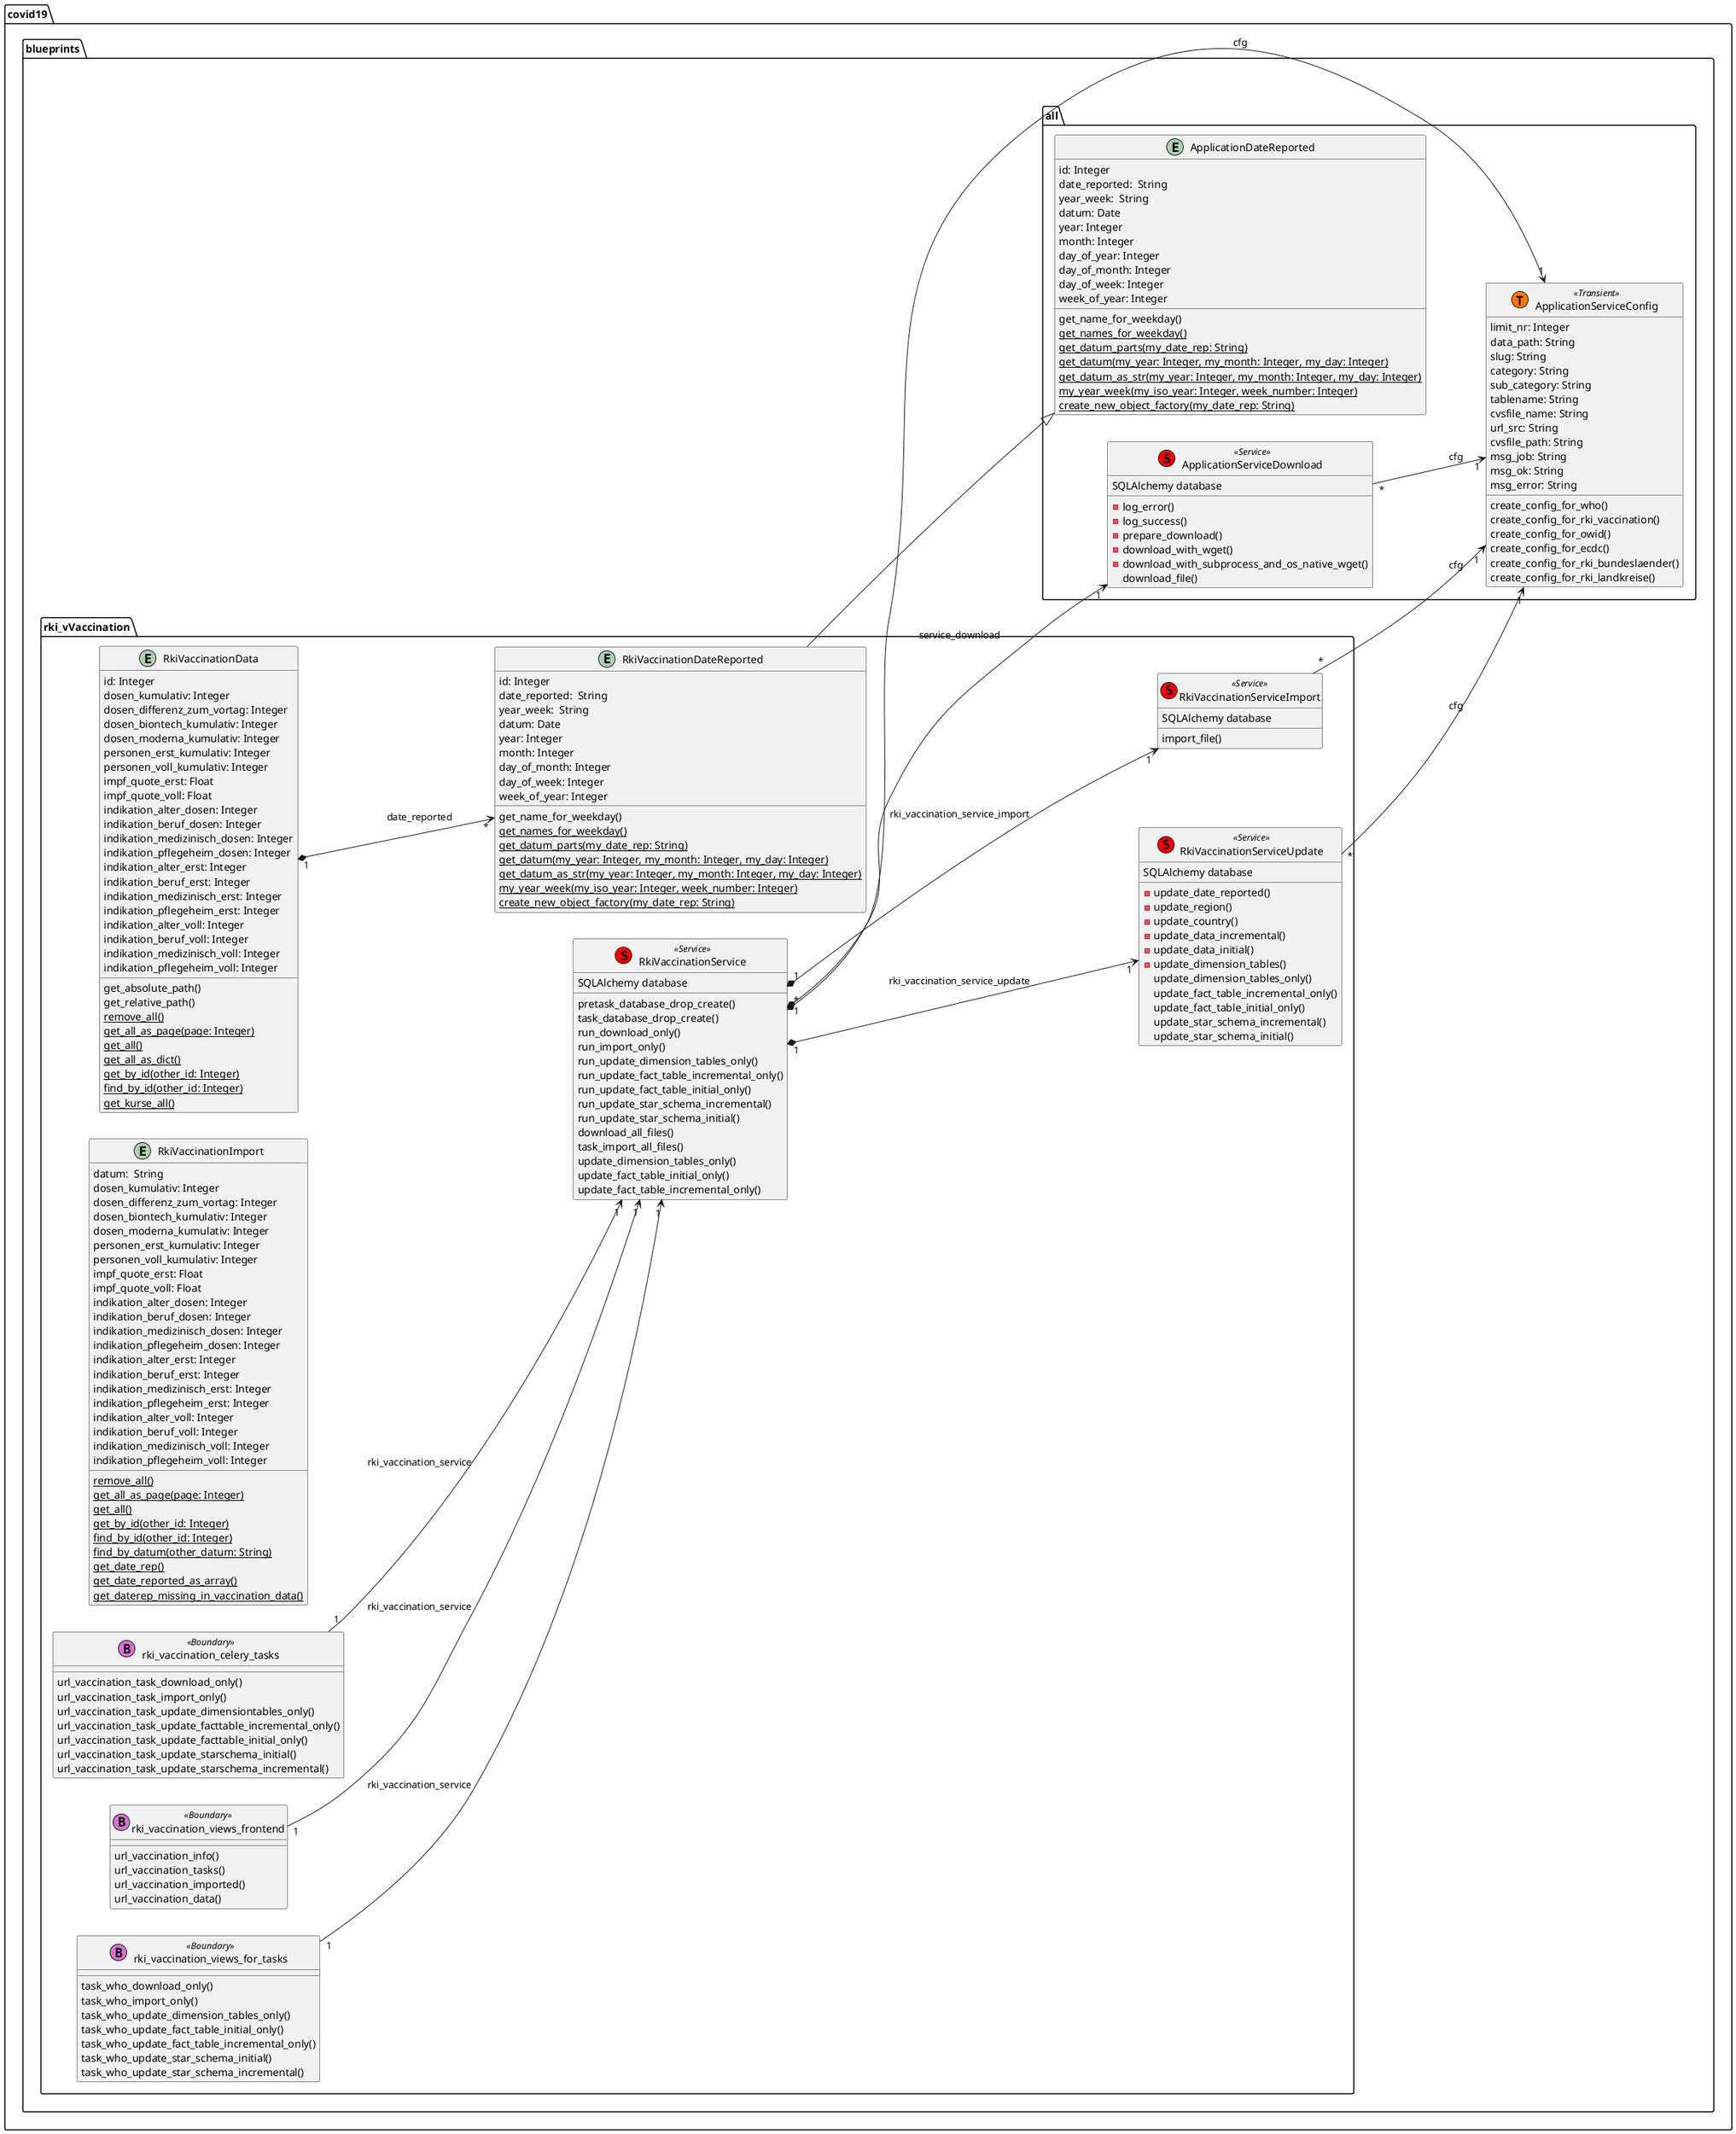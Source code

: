 @startuml
left to right direction

package covid19.blueprints.all {

	entity ApplicationDateReported {
	    id: Integer
		date_reported:  String
	    year_week:  String
	    datum: Date
	    year: Integer
	    month: Integer
		day_of_year: Integer
	    day_of_month: Integer
	    day_of_week: Integer
	    week_of_year: Integer
		get_name_for_weekday()
		{classifier} get_names_for_weekday()
		{classifier} get_datum_parts(my_date_rep: String)
		{classifier} get_datum(my_year: Integer, my_month: Integer, my_day: Integer)
		{classifier} get_datum_as_str(my_year: Integer, my_month: Integer, my_day: Integer)
		{classifier} my_year_week(my_iso_year: Integer, week_number: Integer)
		{classifier} create_new_object_factory(my_date_rep: String)
	}
	class ApplicationServiceDownload << (S,red) Service >> {
		-log_error()
		-log_success()
		-prepare_download()
		-download_with_wget()
		-download_with_subprocess_and_os_native_wget()
		download_file()
	}
	class ApplicationServiceConfig << (T,#FF7700) Transient >> {
		limit_nr: Integer
	    data_path: String
	    slug: String
	    category: String
	    sub_category: String
	    tablename: String
	    cvsfile_name: String
	    url_src: String
	    cvsfile_path: String
	    msg_job: String
	    msg_ok: String
	    msg_error: String
		create_config_for_who()
		create_config_for_rki_vaccination()
		create_config_for_owid()
		create_config_for_ecdc()
		create_config_for_rki_bundeslaender()
		create_config_for_rki_landkreise()
	}
}
package covid19.blueprints.rki_vVaccination {
	entity RkiVaccinationDateReported {
	    id: Integer
		date_reported:  String
	    year_week:  String
	    datum: Date
	    year: Integer
	    month: Integer
	    day_of_month: Integer
	    day_of_week: Integer
	    week_of_year: Integer
		get_name_for_weekday()
		{classifier} get_names_for_weekday()
		{classifier} get_datum_parts(my_date_rep: String)
		{classifier} get_datum(my_year: Integer, my_month: Integer, my_day: Integer)
		{classifier} get_datum_as_str(my_year: Integer, my_month: Integer, my_day: Integer)
		{classifier} my_year_week(my_iso_year: Integer, week_number: Integer)
		{classifier} create_new_object_factory(my_date_rep: String)
	}
	entity RkiVaccinationData {
	    id: Integer
	    dosen_kumulativ: Integer
	    dosen_differenz_zum_vortag: Integer
	    dosen_biontech_kumulativ: Integer
	    dosen_moderna_kumulativ: Integer
	    personen_erst_kumulativ: Integer
	    personen_voll_kumulativ: Integer
	    impf_quote_erst: Float
	    impf_quote_voll: Float
	    indikation_alter_dosen: Integer
	    indikation_beruf_dosen: Integer
	    indikation_medizinisch_dosen: Integer
	    indikation_pflegeheim_dosen: Integer
	    indikation_alter_erst: Integer
	    indikation_beruf_erst: Integer
	    indikation_medizinisch_erst: Integer
	    indikation_pflegeheim_erst: Integer
	    indikation_alter_voll: Integer
	    indikation_beruf_voll: Integer
	    indikation_medizinisch_voll: Integer
	    indikation_pflegeheim_voll: Integer
	    get_absolute_path()
	    get_relative_path()
	    {classifier} remove_all()
	    {classifier} get_all_as_page(page: Integer)
	    {classifier} get_all()
	    {classifier} get_all_as_dict()
	    {classifier} get_by_id(other_id: Integer)
	    {classifier} find_by_id(other_id: Integer)
	    {classifier} get_kurse_all()
	}
	entity RkiVaccinationImport {
	    datum:  String
	    dosen_kumulativ: Integer
	    dosen_differenz_zum_vortag: Integer
	    dosen_biontech_kumulativ: Integer
	    dosen_moderna_kumulativ: Integer
	    personen_erst_kumulativ: Integer
	    personen_voll_kumulativ: Integer
	    impf_quote_erst: Float
	    impf_quote_voll: Float
	    indikation_alter_dosen: Integer
	    indikation_beruf_dosen: Integer
	    indikation_medizinisch_dosen: Integer
	    indikation_pflegeheim_dosen: Integer
	    indikation_alter_erst: Integer
	    indikation_beruf_erst: Integer
	    indikation_medizinisch_erst: Integer
	    indikation_pflegeheim_erst: Integer
	    indikation_alter_voll: Integer
	    indikation_beruf_voll: Integer
	    indikation_medizinisch_voll: Integer
	    indikation_pflegeheim_voll: Integer

	    {classifier} remove_all()
	    {classifier} get_all_as_page(page: Integer)
	    {classifier} get_all()
	    {classifier} get_by_id(other_id: Integer)
	    {classifier} find_by_id(other_id: Integer)
	    {classifier} find_by_datum(other_datum: String)
	    {classifier} get_date_rep()
	    {classifier} get_date_reported_as_array()
	    {classifier} get_daterep_missing_in_vaccination_data()
	}
	class RkiVaccinationService << (S,red) Service >> {
	    pretask_database_drop_create()
	    task_database_drop_create()
	    run_download_only()
	    run_import_only()
	    run_update_dimension_tables_only()
	    run_update_fact_table_incremental_only()
	    run_update_fact_table_initial_only()
	    run_update_star_schema_incremental()
	    run_update_star_schema_initial()
	    download_all_files()
	    task_import_all_files()
	    update_dimension_tables_only()
	    update_fact_table_initial_only()
	    update_fact_table_incremental_only()
	}
	class RkiVaccinationServiceImport << (S,red) Service >> {
	    import_file()
	}
	class RkiVaccinationServiceUpdate << (S,red) Service >> {
	    -update_date_reported()
	    -update_region()
	    -update_country()
	    -update_data_incremental()
	    -update_data_initial()
	    -update_dimension_tables()
	    update_dimension_tables_only()
	    update_fact_table_incremental_only()
	    update_fact_table_initial_only()
	    update_star_schema_incremental()
	    update_star_schema_initial()
	}
	class rki_vaccination_views_frontend << (B,orchid) Boundary >> {
		url_vaccination_info()
		url_vaccination_tasks()
		url_vaccination_imported()
		url_vaccination_data()
	}
	class rki_vaccination_views_for_tasks << (B,orchid) Boundary >> {
		task_who_download_only()
		task_who_import_only()
		task_who_update_dimension_tables_only()
		task_who_update_fact_table_initial_only()
		task_who_update_fact_table_incremental_only()
		task_who_update_star_schema_initial()
		task_who_update_star_schema_incremental()
	}
	class rki_vaccination_celery_tasks << (B,orchid) Boundary >> {
		url_vaccination_task_download_only()
		url_vaccination_task_import_only()
		url_vaccination_task_update_dimensiontables_only()
		url_vaccination_task_update_facttable_incremental_only()
		url_vaccination_task_update_facttable_initial_only()
		url_vaccination_task_update_starschema_initial()
		url_vaccination_task_update_starschema_incremental()
	}
}
RkiVaccinationServiceImport : SQLAlchemy database
RkiVaccinationServiceUpdate : SQLAlchemy database
RkiVaccinationService : SQLAlchemy database
ApplicationServiceDownload : SQLAlchemy database
ApplicationDateReported <|-- RkiVaccinationDateReported
RkiVaccinationData "1" *--> "*" RkiVaccinationDateReported : date_reported
RkiVaccinationService "*" *--> "1"  ApplicationServiceConfig : cfg
RkiVaccinationServiceImport "*" --> "1"  ApplicationServiceConfig : cfg
RkiVaccinationServiceUpdate "*" --> "1"  ApplicationServiceConfig : cfg
ApplicationServiceDownload "*" --> "1"  ApplicationServiceConfig : cfg
RkiVaccinationService "1" *--> "1" RkiVaccinationServiceImport : rki_vaccination_service_import
RkiVaccinationService "1" *--> "1" RkiVaccinationServiceUpdate : rki_vaccination_service_update
RkiVaccinationService "1" *--> "1" ApplicationServiceDownload : service_download
rki_vaccination_views_frontend "1" --> "1" RkiVaccinationService : rki_vaccination_service
rki_vaccination_views_for_tasks "1" --> "1" RkiVaccinationService : rki_vaccination_service
rki_vaccination_celery_tasks "1" --> "1" RkiVaccinationService : rki_vaccination_service
@enduml
